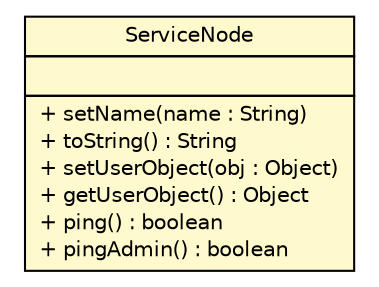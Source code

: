 #!/usr/local/bin/dot
#
# Class diagram 
# Generated by UMLGraph version R5_6 (http://www.umlgraph.org/)
#

digraph G {
	edge [fontname="Helvetica",fontsize=10,labelfontname="Helvetica",labelfontsize=10];
	node [fontname="Helvetica",fontsize=10,shape=plaintext];
	nodesep=0.25;
	ranksep=0.5;
	// sorcer.ssb.tools.plugin.browser.ServiceNode
	c480234 [label=<<table title="sorcer.ssb.tools.plugin.browser.ServiceNode" border="0" cellborder="1" cellspacing="0" cellpadding="2" port="p" bgcolor="lemonChiffon" href="./ServiceNode.html">
		<tr><td><table border="0" cellspacing="0" cellpadding="1">
<tr><td align="center" balign="center"> ServiceNode </td></tr>
		</table></td></tr>
		<tr><td><table border="0" cellspacing="0" cellpadding="1">
<tr><td align="left" balign="left">  </td></tr>
		</table></td></tr>
		<tr><td><table border="0" cellspacing="0" cellpadding="1">
<tr><td align="left" balign="left"> + setName(name : String) </td></tr>
<tr><td align="left" balign="left"> + toString() : String </td></tr>
<tr><td align="left" balign="left"> + setUserObject(obj : Object) </td></tr>
<tr><td align="left" balign="left"> + getUserObject() : Object </td></tr>
<tr><td align="left" balign="left"> + ping() : boolean </td></tr>
<tr><td align="left" balign="left"> + pingAdmin() : boolean </td></tr>
		</table></td></tr>
		</table>>, URL="./ServiceNode.html", fontname="Helvetica", fontcolor="black", fontsize=10.0];
}

